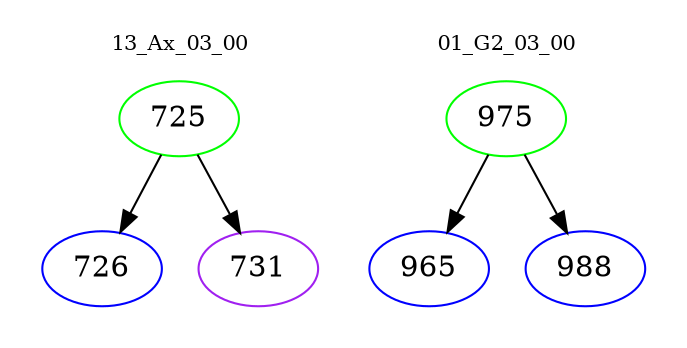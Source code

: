 digraph{
subgraph cluster_0 {
color = white
label = "13_Ax_03_00";
fontsize=10;
T0_725 [label="725", color="green"]
T0_725 -> T0_726 [color="black"]
T0_726 [label="726", color="blue"]
T0_725 -> T0_731 [color="black"]
T0_731 [label="731", color="purple"]
}
subgraph cluster_1 {
color = white
label = "01_G2_03_00";
fontsize=10;
T1_975 [label="975", color="green"]
T1_975 -> T1_965 [color="black"]
T1_965 [label="965", color="blue"]
T1_975 -> T1_988 [color="black"]
T1_988 [label="988", color="blue"]
}
}
